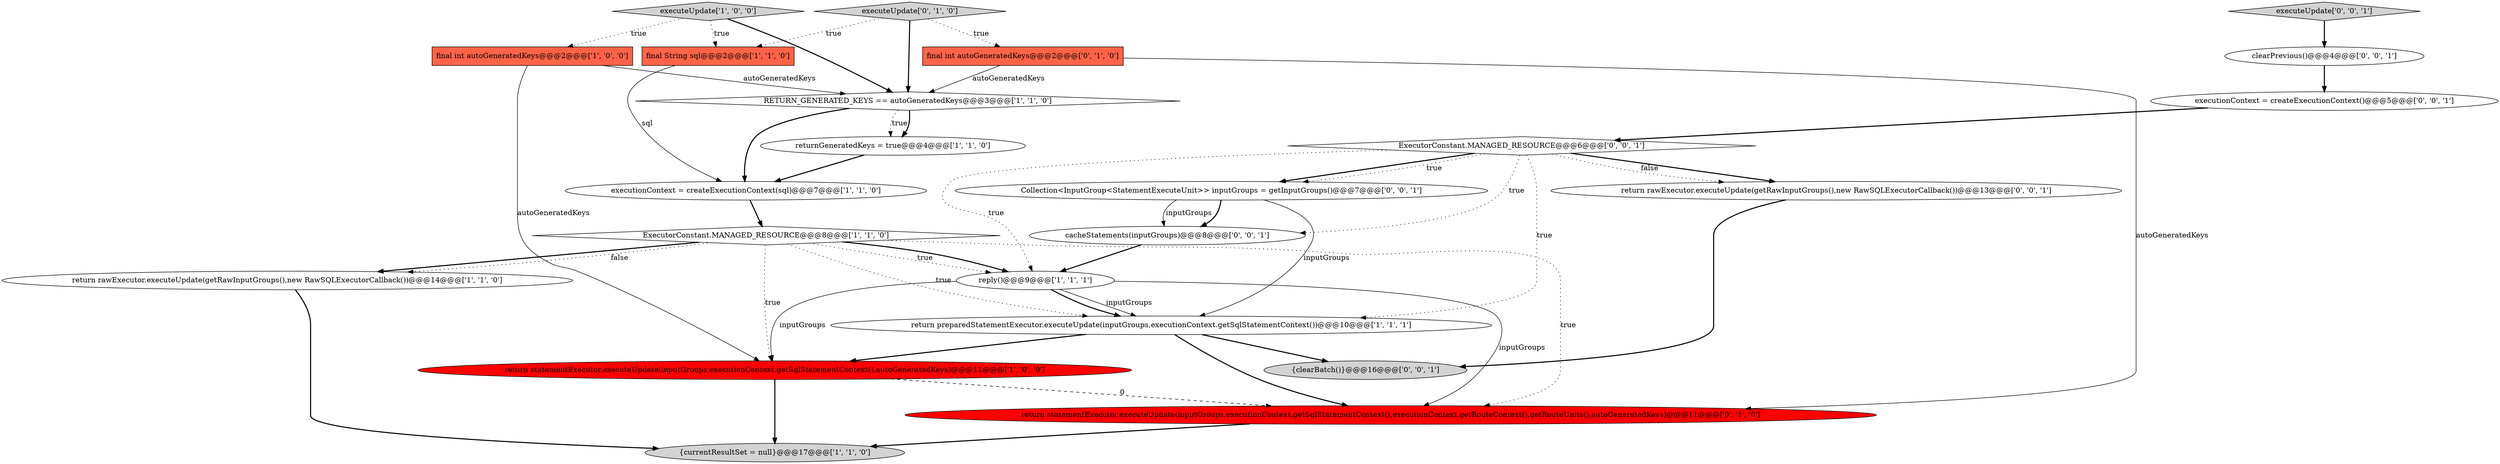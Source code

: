 digraph {
6 [style = filled, label = "final String sql@@@2@@@['1', '1', '0']", fillcolor = tomato, shape = box image = "AAA0AAABBB1BBB"];
18 [style = filled, label = "Collection<InputGroup<StatementExecuteUnit>> inputGroups = getInputGroups()@@@7@@@['0', '0', '1']", fillcolor = white, shape = ellipse image = "AAA0AAABBB3BBB"];
8 [style = filled, label = "return preparedStatementExecutor.executeUpdate(inputGroups,executionContext.getSqlStatementContext())@@@10@@@['1', '1', '1']", fillcolor = white, shape = ellipse image = "AAA0AAABBB1BBB"];
14 [style = filled, label = "executeUpdate['0', '1', '0']", fillcolor = lightgray, shape = diamond image = "AAA0AAABBB2BBB"];
22 [style = filled, label = "return rawExecutor.executeUpdate(getRawInputGroups(),new RawSQLExecutorCallback())@@@13@@@['0', '0', '1']", fillcolor = white, shape = ellipse image = "AAA0AAABBB3BBB"];
15 [style = filled, label = "executeUpdate['0', '0', '1']", fillcolor = lightgray, shape = diamond image = "AAA0AAABBB3BBB"];
20 [style = filled, label = "cacheStatements(inputGroups)@@@8@@@['0', '0', '1']", fillcolor = white, shape = ellipse image = "AAA0AAABBB3BBB"];
21 [style = filled, label = "{clearBatch()}@@@16@@@['0', '0', '1']", fillcolor = lightgray, shape = ellipse image = "AAA0AAABBB3BBB"];
13 [style = filled, label = "return statementExecutor.executeUpdate(inputGroups,executionContext.getSqlStatementContext(),executionContext.getRouteContext().getRouteUnits(),autoGeneratedKeys)@@@11@@@['0', '1', '0']", fillcolor = red, shape = ellipse image = "AAA1AAABBB2BBB"];
16 [style = filled, label = "ExecutorConstant.MANAGED_RESOURCE@@@6@@@['0', '0', '1']", fillcolor = white, shape = diamond image = "AAA0AAABBB3BBB"];
19 [style = filled, label = "executionContext = createExecutionContext()@@@5@@@['0', '0', '1']", fillcolor = white, shape = ellipse image = "AAA0AAABBB3BBB"];
11 [style = filled, label = "executeUpdate['1', '0', '0']", fillcolor = lightgray, shape = diamond image = "AAA0AAABBB1BBB"];
1 [style = filled, label = "final int autoGeneratedKeys@@@2@@@['1', '0', '0']", fillcolor = tomato, shape = box image = "AAA0AAABBB1BBB"];
17 [style = filled, label = "clearPrevious()@@@4@@@['0', '0', '1']", fillcolor = white, shape = ellipse image = "AAA0AAABBB3BBB"];
2 [style = filled, label = "RETURN_GENERATED_KEYS == autoGeneratedKeys@@@3@@@['1', '1', '0']", fillcolor = white, shape = diamond image = "AAA0AAABBB1BBB"];
3 [style = filled, label = "return rawExecutor.executeUpdate(getRawInputGroups(),new RawSQLExecutorCallback())@@@14@@@['1', '1', '0']", fillcolor = white, shape = ellipse image = "AAA0AAABBB1BBB"];
4 [style = filled, label = "reply()@@@9@@@['1', '1', '1']", fillcolor = white, shape = ellipse image = "AAA0AAABBB1BBB"];
9 [style = filled, label = "{currentResultSet = null}@@@17@@@['1', '1', '0']", fillcolor = lightgray, shape = ellipse image = "AAA0AAABBB1BBB"];
5 [style = filled, label = "ExecutorConstant.MANAGED_RESOURCE@@@8@@@['1', '1', '0']", fillcolor = white, shape = diamond image = "AAA0AAABBB1BBB"];
7 [style = filled, label = "returnGeneratedKeys = true@@@4@@@['1', '1', '0']", fillcolor = white, shape = ellipse image = "AAA0AAABBB1BBB"];
0 [style = filled, label = "return statementExecutor.executeUpdate(inputGroups,executionContext.getSqlStatementContext(),autoGeneratedKeys)@@@11@@@['1', '0', '0']", fillcolor = red, shape = ellipse image = "AAA1AAABBB1BBB"];
12 [style = filled, label = "final int autoGeneratedKeys@@@2@@@['0', '1', '0']", fillcolor = tomato, shape = box image = "AAA0AAABBB2BBB"];
10 [style = filled, label = "executionContext = createExecutionContext(sql)@@@7@@@['1', '1', '0']", fillcolor = white, shape = ellipse image = "AAA0AAABBB1BBB"];
5->3 [style = bold, label=""];
16->8 [style = dotted, label="true"];
0->9 [style = bold, label=""];
16->18 [style = bold, label=""];
14->12 [style = dotted, label="true"];
7->10 [style = bold, label=""];
11->1 [style = dotted, label="true"];
22->21 [style = bold, label=""];
16->20 [style = dotted, label="true"];
14->6 [style = dotted, label="true"];
5->0 [style = dotted, label="true"];
16->22 [style = bold, label=""];
16->4 [style = dotted, label="true"];
2->10 [style = bold, label=""];
17->19 [style = bold, label=""];
11->2 [style = bold, label=""];
5->4 [style = dotted, label="true"];
20->4 [style = bold, label=""];
19->16 [style = bold, label=""];
8->0 [style = bold, label=""];
3->9 [style = bold, label=""];
6->10 [style = solid, label="sql"];
1->0 [style = solid, label="autoGeneratedKeys"];
5->13 [style = dotted, label="true"];
18->20 [style = bold, label=""];
15->17 [style = bold, label=""];
10->5 [style = bold, label=""];
4->8 [style = solid, label="inputGroups"];
12->13 [style = solid, label="autoGeneratedKeys"];
11->6 [style = dotted, label="true"];
18->8 [style = solid, label="inputGroups"];
2->7 [style = dotted, label="true"];
5->4 [style = bold, label=""];
0->13 [style = dashed, label="0"];
5->3 [style = dotted, label="false"];
18->20 [style = solid, label="inputGroups"];
8->21 [style = bold, label=""];
4->8 [style = bold, label=""];
4->0 [style = solid, label="inputGroups"];
14->2 [style = bold, label=""];
13->9 [style = bold, label=""];
2->7 [style = bold, label=""];
1->2 [style = solid, label="autoGeneratedKeys"];
5->8 [style = dotted, label="true"];
12->2 [style = solid, label="autoGeneratedKeys"];
4->13 [style = solid, label="inputGroups"];
8->13 [style = bold, label=""];
16->22 [style = dotted, label="false"];
16->18 [style = dotted, label="true"];
}
